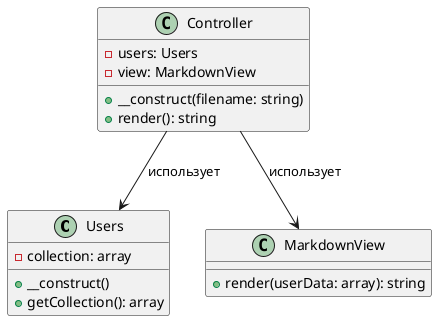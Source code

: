 @startuml

' Класс Users (модель)
class Users {
    - collection: array
    + __construct()
    + getCollection(): array
}

' Класс MarkdownView (представление)
class MarkdownView {
    + render(userData: array): string
}

' Класс Controller (контроллер)
class Controller {
    - users: Users
    - view: MarkdownView
    + __construct(filename: string)
    + render(): string
}

' Связи между классами
Controller --> Users : использует
Controller --> MarkdownView : использует

@enduml